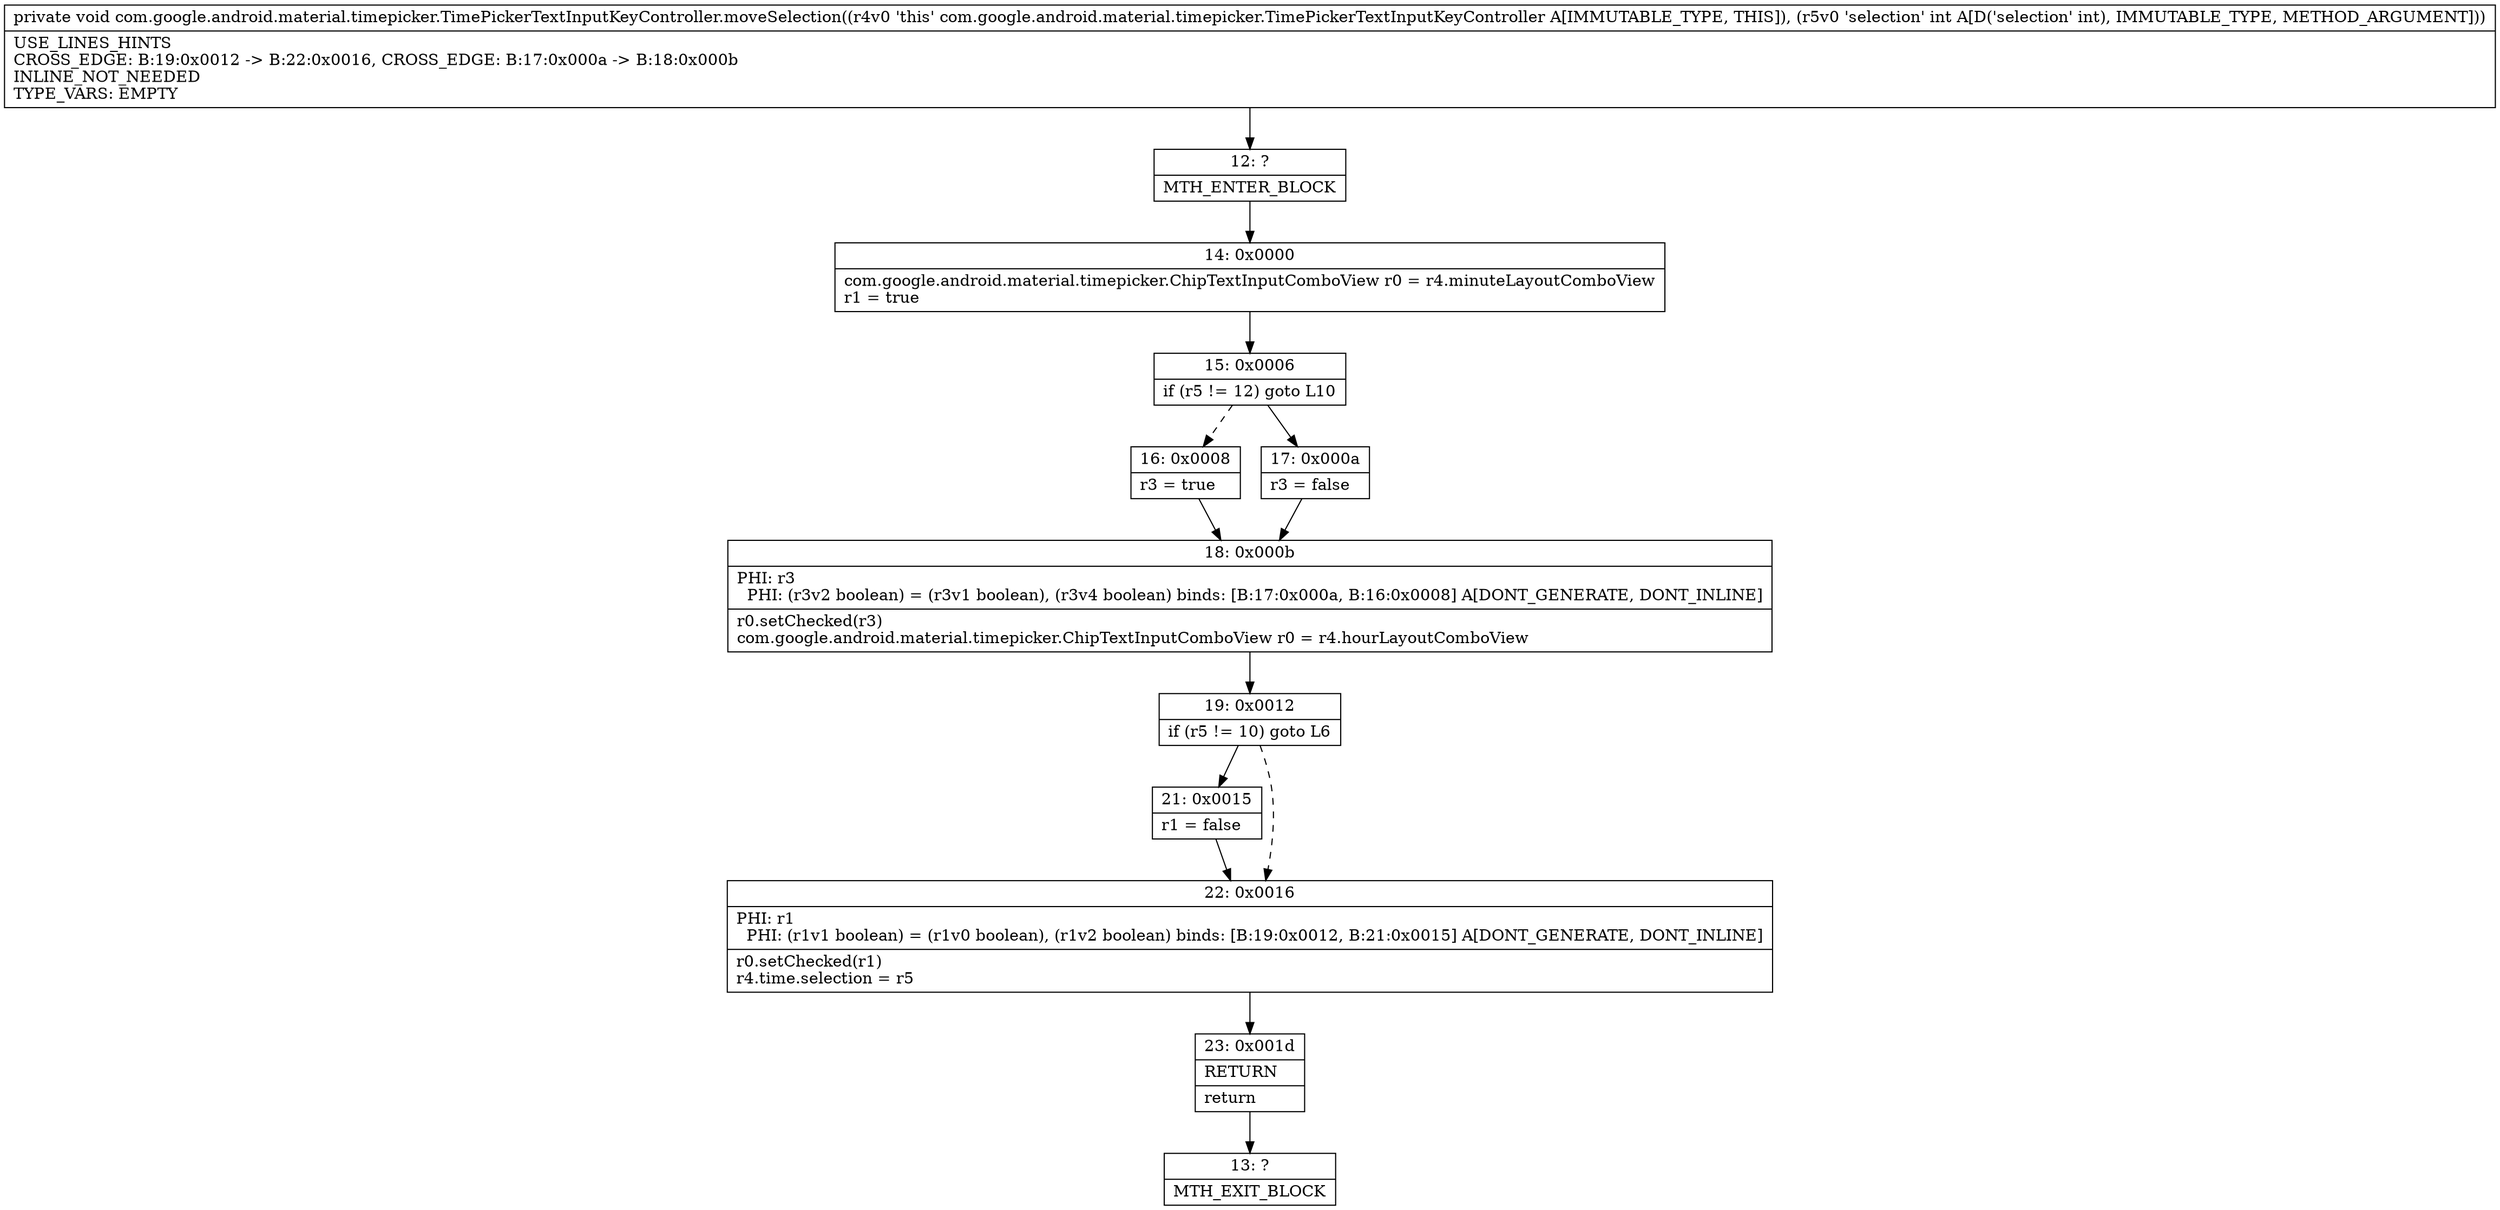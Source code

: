 digraph "CFG forcom.google.android.material.timepicker.TimePickerTextInputKeyController.moveSelection(I)V" {
Node_12 [shape=record,label="{12\:\ ?|MTH_ENTER_BLOCK\l}"];
Node_14 [shape=record,label="{14\:\ 0x0000|com.google.android.material.timepicker.ChipTextInputComboView r0 = r4.minuteLayoutComboView\lr1 = true\l}"];
Node_15 [shape=record,label="{15\:\ 0x0006|if (r5 != 12) goto L10\l}"];
Node_16 [shape=record,label="{16\:\ 0x0008|r3 = true\l}"];
Node_18 [shape=record,label="{18\:\ 0x000b|PHI: r3 \l  PHI: (r3v2 boolean) = (r3v1 boolean), (r3v4 boolean) binds: [B:17:0x000a, B:16:0x0008] A[DONT_GENERATE, DONT_INLINE]\l|r0.setChecked(r3)\lcom.google.android.material.timepicker.ChipTextInputComboView r0 = r4.hourLayoutComboView\l}"];
Node_19 [shape=record,label="{19\:\ 0x0012|if (r5 != 10) goto L6\l}"];
Node_21 [shape=record,label="{21\:\ 0x0015|r1 = false\l}"];
Node_22 [shape=record,label="{22\:\ 0x0016|PHI: r1 \l  PHI: (r1v1 boolean) = (r1v0 boolean), (r1v2 boolean) binds: [B:19:0x0012, B:21:0x0015] A[DONT_GENERATE, DONT_INLINE]\l|r0.setChecked(r1)\lr4.time.selection = r5\l}"];
Node_23 [shape=record,label="{23\:\ 0x001d|RETURN\l|return\l}"];
Node_13 [shape=record,label="{13\:\ ?|MTH_EXIT_BLOCK\l}"];
Node_17 [shape=record,label="{17\:\ 0x000a|r3 = false\l}"];
MethodNode[shape=record,label="{private void com.google.android.material.timepicker.TimePickerTextInputKeyController.moveSelection((r4v0 'this' com.google.android.material.timepicker.TimePickerTextInputKeyController A[IMMUTABLE_TYPE, THIS]), (r5v0 'selection' int A[D('selection' int), IMMUTABLE_TYPE, METHOD_ARGUMENT]))  | USE_LINES_HINTS\lCROSS_EDGE: B:19:0x0012 \-\> B:22:0x0016, CROSS_EDGE: B:17:0x000a \-\> B:18:0x000b\lINLINE_NOT_NEEDED\lTYPE_VARS: EMPTY\l}"];
MethodNode -> Node_12;Node_12 -> Node_14;
Node_14 -> Node_15;
Node_15 -> Node_16[style=dashed];
Node_15 -> Node_17;
Node_16 -> Node_18;
Node_18 -> Node_19;
Node_19 -> Node_21;
Node_19 -> Node_22[style=dashed];
Node_21 -> Node_22;
Node_22 -> Node_23;
Node_23 -> Node_13;
Node_17 -> Node_18;
}

